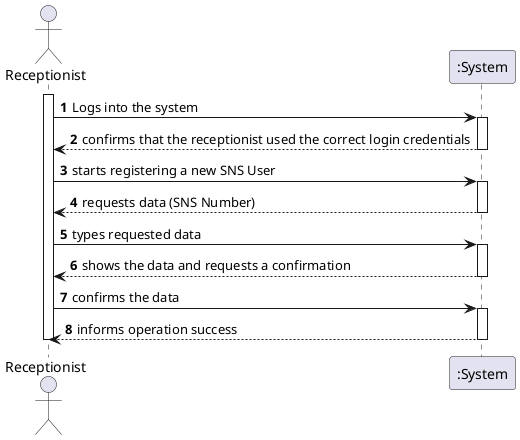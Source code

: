 @startuml
autonumber
actor "Receptionist" as rcp

activate rcp
rcp -> ":System" : Logs into the system
activate ":System"
":System" --> rcp : confirms that the receptionist used the correct login credentials
deactivate ":System"

rcp -> ":System" : starts registering a new SNS User
activate ":System"
":System" --> rcp : requests data (SNS Number)
deactivate ":System"

rcp -> ":System" : types requested data
activate ":System"
":System" --> rcp : shows the data and requests a confirmation
deactivate ":System"

rcp -> ":System" : confirms the data
activate ":System"
":System" --> rcp : informs operation success
deactivate ":System"

deactivate rcp

@enduml